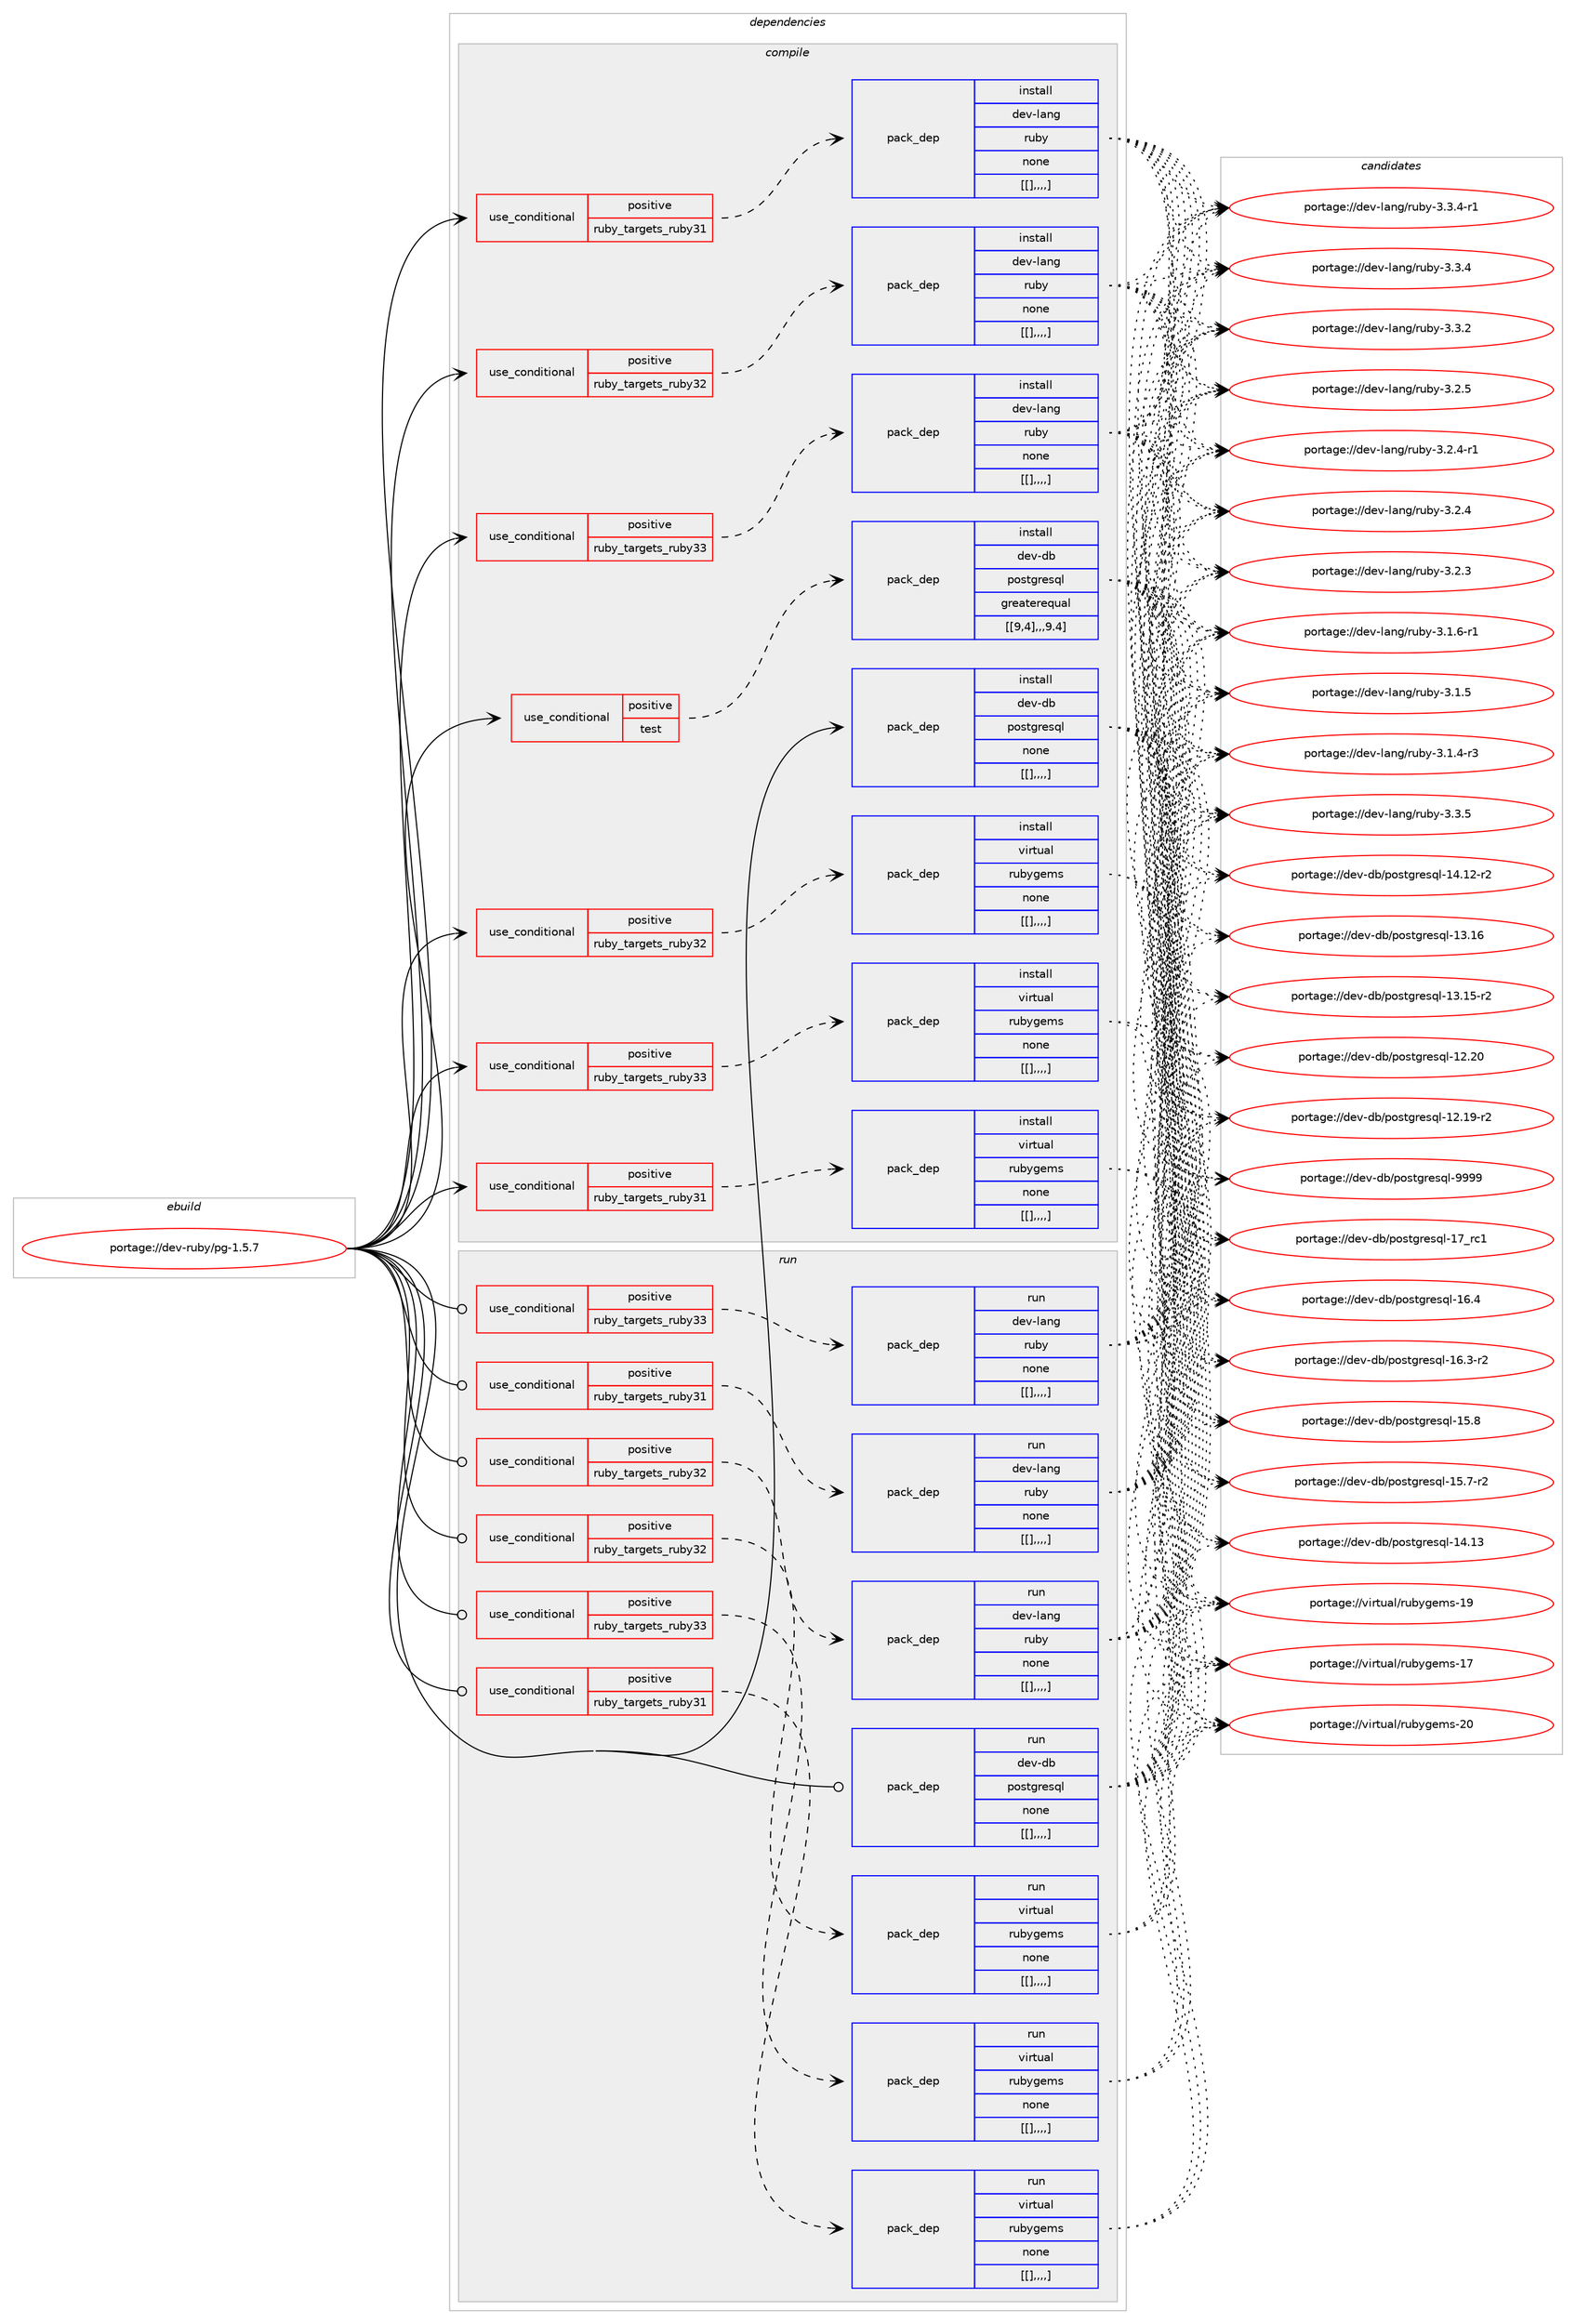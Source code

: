 digraph prolog {

# *************
# Graph options
# *************

newrank=true;
concentrate=true;
compound=true;
graph [rankdir=LR,fontname=Helvetica,fontsize=10,ranksep=1.5];#, ranksep=2.5, nodesep=0.2];
edge  [arrowhead=vee];
node  [fontname=Helvetica,fontsize=10];

# **********
# The ebuild
# **********

subgraph cluster_leftcol {
color=gray;
label=<<i>ebuild</i>>;
id [label="portage://dev-ruby/pg-1.5.7", color=red, width=4, href="../dev-ruby/pg-1.5.7.svg"];
}

# ****************
# The dependencies
# ****************

subgraph cluster_midcol {
color=gray;
label=<<i>dependencies</i>>;
subgraph cluster_compile {
fillcolor="#eeeeee";
style=filled;
label=<<i>compile</i>>;
subgraph cond54018 {
dependency197304 [label=<<TABLE BORDER="0" CELLBORDER="1" CELLSPACING="0" CELLPADDING="4"><TR><TD ROWSPAN="3" CELLPADDING="10">use_conditional</TD></TR><TR><TD>positive</TD></TR><TR><TD>ruby_targets_ruby31</TD></TR></TABLE>>, shape=none, color=red];
subgraph pack141941 {
dependency197305 [label=<<TABLE BORDER="0" CELLBORDER="1" CELLSPACING="0" CELLPADDING="4" WIDTH="220"><TR><TD ROWSPAN="6" CELLPADDING="30">pack_dep</TD></TR><TR><TD WIDTH="110">install</TD></TR><TR><TD>dev-lang</TD></TR><TR><TD>ruby</TD></TR><TR><TD>none</TD></TR><TR><TD>[[],,,,]</TD></TR></TABLE>>, shape=none, color=blue];
}
dependency197304:e -> dependency197305:w [weight=20,style="dashed",arrowhead="vee"];
}
id:e -> dependency197304:w [weight=20,style="solid",arrowhead="vee"];
subgraph cond54019 {
dependency197306 [label=<<TABLE BORDER="0" CELLBORDER="1" CELLSPACING="0" CELLPADDING="4"><TR><TD ROWSPAN="3" CELLPADDING="10">use_conditional</TD></TR><TR><TD>positive</TD></TR><TR><TD>ruby_targets_ruby31</TD></TR></TABLE>>, shape=none, color=red];
subgraph pack141942 {
dependency197307 [label=<<TABLE BORDER="0" CELLBORDER="1" CELLSPACING="0" CELLPADDING="4" WIDTH="220"><TR><TD ROWSPAN="6" CELLPADDING="30">pack_dep</TD></TR><TR><TD WIDTH="110">install</TD></TR><TR><TD>virtual</TD></TR><TR><TD>rubygems</TD></TR><TR><TD>none</TD></TR><TR><TD>[[],,,,]</TD></TR></TABLE>>, shape=none, color=blue];
}
dependency197306:e -> dependency197307:w [weight=20,style="dashed",arrowhead="vee"];
}
id:e -> dependency197306:w [weight=20,style="solid",arrowhead="vee"];
subgraph cond54020 {
dependency197308 [label=<<TABLE BORDER="0" CELLBORDER="1" CELLSPACING="0" CELLPADDING="4"><TR><TD ROWSPAN="3" CELLPADDING="10">use_conditional</TD></TR><TR><TD>positive</TD></TR><TR><TD>ruby_targets_ruby32</TD></TR></TABLE>>, shape=none, color=red];
subgraph pack141943 {
dependency197309 [label=<<TABLE BORDER="0" CELLBORDER="1" CELLSPACING="0" CELLPADDING="4" WIDTH="220"><TR><TD ROWSPAN="6" CELLPADDING="30">pack_dep</TD></TR><TR><TD WIDTH="110">install</TD></TR><TR><TD>dev-lang</TD></TR><TR><TD>ruby</TD></TR><TR><TD>none</TD></TR><TR><TD>[[],,,,]</TD></TR></TABLE>>, shape=none, color=blue];
}
dependency197308:e -> dependency197309:w [weight=20,style="dashed",arrowhead="vee"];
}
id:e -> dependency197308:w [weight=20,style="solid",arrowhead="vee"];
subgraph cond54021 {
dependency197310 [label=<<TABLE BORDER="0" CELLBORDER="1" CELLSPACING="0" CELLPADDING="4"><TR><TD ROWSPAN="3" CELLPADDING="10">use_conditional</TD></TR><TR><TD>positive</TD></TR><TR><TD>ruby_targets_ruby32</TD></TR></TABLE>>, shape=none, color=red];
subgraph pack141944 {
dependency197311 [label=<<TABLE BORDER="0" CELLBORDER="1" CELLSPACING="0" CELLPADDING="4" WIDTH="220"><TR><TD ROWSPAN="6" CELLPADDING="30">pack_dep</TD></TR><TR><TD WIDTH="110">install</TD></TR><TR><TD>virtual</TD></TR><TR><TD>rubygems</TD></TR><TR><TD>none</TD></TR><TR><TD>[[],,,,]</TD></TR></TABLE>>, shape=none, color=blue];
}
dependency197310:e -> dependency197311:w [weight=20,style="dashed",arrowhead="vee"];
}
id:e -> dependency197310:w [weight=20,style="solid",arrowhead="vee"];
subgraph cond54022 {
dependency197312 [label=<<TABLE BORDER="0" CELLBORDER="1" CELLSPACING="0" CELLPADDING="4"><TR><TD ROWSPAN="3" CELLPADDING="10">use_conditional</TD></TR><TR><TD>positive</TD></TR><TR><TD>ruby_targets_ruby33</TD></TR></TABLE>>, shape=none, color=red];
subgraph pack141945 {
dependency197313 [label=<<TABLE BORDER="0" CELLBORDER="1" CELLSPACING="0" CELLPADDING="4" WIDTH="220"><TR><TD ROWSPAN="6" CELLPADDING="30">pack_dep</TD></TR><TR><TD WIDTH="110">install</TD></TR><TR><TD>dev-lang</TD></TR><TR><TD>ruby</TD></TR><TR><TD>none</TD></TR><TR><TD>[[],,,,]</TD></TR></TABLE>>, shape=none, color=blue];
}
dependency197312:e -> dependency197313:w [weight=20,style="dashed",arrowhead="vee"];
}
id:e -> dependency197312:w [weight=20,style="solid",arrowhead="vee"];
subgraph cond54023 {
dependency197314 [label=<<TABLE BORDER="0" CELLBORDER="1" CELLSPACING="0" CELLPADDING="4"><TR><TD ROWSPAN="3" CELLPADDING="10">use_conditional</TD></TR><TR><TD>positive</TD></TR><TR><TD>ruby_targets_ruby33</TD></TR></TABLE>>, shape=none, color=red];
subgraph pack141946 {
dependency197315 [label=<<TABLE BORDER="0" CELLBORDER="1" CELLSPACING="0" CELLPADDING="4" WIDTH="220"><TR><TD ROWSPAN="6" CELLPADDING="30">pack_dep</TD></TR><TR><TD WIDTH="110">install</TD></TR><TR><TD>virtual</TD></TR><TR><TD>rubygems</TD></TR><TR><TD>none</TD></TR><TR><TD>[[],,,,]</TD></TR></TABLE>>, shape=none, color=blue];
}
dependency197314:e -> dependency197315:w [weight=20,style="dashed",arrowhead="vee"];
}
id:e -> dependency197314:w [weight=20,style="solid",arrowhead="vee"];
subgraph cond54024 {
dependency197316 [label=<<TABLE BORDER="0" CELLBORDER="1" CELLSPACING="0" CELLPADDING="4"><TR><TD ROWSPAN="3" CELLPADDING="10">use_conditional</TD></TR><TR><TD>positive</TD></TR><TR><TD>test</TD></TR></TABLE>>, shape=none, color=red];
subgraph pack141947 {
dependency197317 [label=<<TABLE BORDER="0" CELLBORDER="1" CELLSPACING="0" CELLPADDING="4" WIDTH="220"><TR><TD ROWSPAN="6" CELLPADDING="30">pack_dep</TD></TR><TR><TD WIDTH="110">install</TD></TR><TR><TD>dev-db</TD></TR><TR><TD>postgresql</TD></TR><TR><TD>greaterequal</TD></TR><TR><TD>[[9,4],,,9.4]</TD></TR></TABLE>>, shape=none, color=blue];
}
dependency197316:e -> dependency197317:w [weight=20,style="dashed",arrowhead="vee"];
}
id:e -> dependency197316:w [weight=20,style="solid",arrowhead="vee"];
subgraph pack141948 {
dependency197318 [label=<<TABLE BORDER="0" CELLBORDER="1" CELLSPACING="0" CELLPADDING="4" WIDTH="220"><TR><TD ROWSPAN="6" CELLPADDING="30">pack_dep</TD></TR><TR><TD WIDTH="110">install</TD></TR><TR><TD>dev-db</TD></TR><TR><TD>postgresql</TD></TR><TR><TD>none</TD></TR><TR><TD>[[],,,,]</TD></TR></TABLE>>, shape=none, color=blue];
}
id:e -> dependency197318:w [weight=20,style="solid",arrowhead="vee"];
}
subgraph cluster_compileandrun {
fillcolor="#eeeeee";
style=filled;
label=<<i>compile and run</i>>;
}
subgraph cluster_run {
fillcolor="#eeeeee";
style=filled;
label=<<i>run</i>>;
subgraph cond54025 {
dependency197319 [label=<<TABLE BORDER="0" CELLBORDER="1" CELLSPACING="0" CELLPADDING="4"><TR><TD ROWSPAN="3" CELLPADDING="10">use_conditional</TD></TR><TR><TD>positive</TD></TR><TR><TD>ruby_targets_ruby31</TD></TR></TABLE>>, shape=none, color=red];
subgraph pack141949 {
dependency197320 [label=<<TABLE BORDER="0" CELLBORDER="1" CELLSPACING="0" CELLPADDING="4" WIDTH="220"><TR><TD ROWSPAN="6" CELLPADDING="30">pack_dep</TD></TR><TR><TD WIDTH="110">run</TD></TR><TR><TD>dev-lang</TD></TR><TR><TD>ruby</TD></TR><TR><TD>none</TD></TR><TR><TD>[[],,,,]</TD></TR></TABLE>>, shape=none, color=blue];
}
dependency197319:e -> dependency197320:w [weight=20,style="dashed",arrowhead="vee"];
}
id:e -> dependency197319:w [weight=20,style="solid",arrowhead="odot"];
subgraph cond54026 {
dependency197321 [label=<<TABLE BORDER="0" CELLBORDER="1" CELLSPACING="0" CELLPADDING="4"><TR><TD ROWSPAN="3" CELLPADDING="10">use_conditional</TD></TR><TR><TD>positive</TD></TR><TR><TD>ruby_targets_ruby31</TD></TR></TABLE>>, shape=none, color=red];
subgraph pack141950 {
dependency197322 [label=<<TABLE BORDER="0" CELLBORDER="1" CELLSPACING="0" CELLPADDING="4" WIDTH="220"><TR><TD ROWSPAN="6" CELLPADDING="30">pack_dep</TD></TR><TR><TD WIDTH="110">run</TD></TR><TR><TD>virtual</TD></TR><TR><TD>rubygems</TD></TR><TR><TD>none</TD></TR><TR><TD>[[],,,,]</TD></TR></TABLE>>, shape=none, color=blue];
}
dependency197321:e -> dependency197322:w [weight=20,style="dashed",arrowhead="vee"];
}
id:e -> dependency197321:w [weight=20,style="solid",arrowhead="odot"];
subgraph cond54027 {
dependency197323 [label=<<TABLE BORDER="0" CELLBORDER="1" CELLSPACING="0" CELLPADDING="4"><TR><TD ROWSPAN="3" CELLPADDING="10">use_conditional</TD></TR><TR><TD>positive</TD></TR><TR><TD>ruby_targets_ruby32</TD></TR></TABLE>>, shape=none, color=red];
subgraph pack141951 {
dependency197324 [label=<<TABLE BORDER="0" CELLBORDER="1" CELLSPACING="0" CELLPADDING="4" WIDTH="220"><TR><TD ROWSPAN="6" CELLPADDING="30">pack_dep</TD></TR><TR><TD WIDTH="110">run</TD></TR><TR><TD>dev-lang</TD></TR><TR><TD>ruby</TD></TR><TR><TD>none</TD></TR><TR><TD>[[],,,,]</TD></TR></TABLE>>, shape=none, color=blue];
}
dependency197323:e -> dependency197324:w [weight=20,style="dashed",arrowhead="vee"];
}
id:e -> dependency197323:w [weight=20,style="solid",arrowhead="odot"];
subgraph cond54028 {
dependency197325 [label=<<TABLE BORDER="0" CELLBORDER="1" CELLSPACING="0" CELLPADDING="4"><TR><TD ROWSPAN="3" CELLPADDING="10">use_conditional</TD></TR><TR><TD>positive</TD></TR><TR><TD>ruby_targets_ruby32</TD></TR></TABLE>>, shape=none, color=red];
subgraph pack141952 {
dependency197326 [label=<<TABLE BORDER="0" CELLBORDER="1" CELLSPACING="0" CELLPADDING="4" WIDTH="220"><TR><TD ROWSPAN="6" CELLPADDING="30">pack_dep</TD></TR><TR><TD WIDTH="110">run</TD></TR><TR><TD>virtual</TD></TR><TR><TD>rubygems</TD></TR><TR><TD>none</TD></TR><TR><TD>[[],,,,]</TD></TR></TABLE>>, shape=none, color=blue];
}
dependency197325:e -> dependency197326:w [weight=20,style="dashed",arrowhead="vee"];
}
id:e -> dependency197325:w [weight=20,style="solid",arrowhead="odot"];
subgraph cond54029 {
dependency197327 [label=<<TABLE BORDER="0" CELLBORDER="1" CELLSPACING="0" CELLPADDING="4"><TR><TD ROWSPAN="3" CELLPADDING="10">use_conditional</TD></TR><TR><TD>positive</TD></TR><TR><TD>ruby_targets_ruby33</TD></TR></TABLE>>, shape=none, color=red];
subgraph pack141953 {
dependency197328 [label=<<TABLE BORDER="0" CELLBORDER="1" CELLSPACING="0" CELLPADDING="4" WIDTH="220"><TR><TD ROWSPAN="6" CELLPADDING="30">pack_dep</TD></TR><TR><TD WIDTH="110">run</TD></TR><TR><TD>dev-lang</TD></TR><TR><TD>ruby</TD></TR><TR><TD>none</TD></TR><TR><TD>[[],,,,]</TD></TR></TABLE>>, shape=none, color=blue];
}
dependency197327:e -> dependency197328:w [weight=20,style="dashed",arrowhead="vee"];
}
id:e -> dependency197327:w [weight=20,style="solid",arrowhead="odot"];
subgraph cond54030 {
dependency197329 [label=<<TABLE BORDER="0" CELLBORDER="1" CELLSPACING="0" CELLPADDING="4"><TR><TD ROWSPAN="3" CELLPADDING="10">use_conditional</TD></TR><TR><TD>positive</TD></TR><TR><TD>ruby_targets_ruby33</TD></TR></TABLE>>, shape=none, color=red];
subgraph pack141954 {
dependency197330 [label=<<TABLE BORDER="0" CELLBORDER="1" CELLSPACING="0" CELLPADDING="4" WIDTH="220"><TR><TD ROWSPAN="6" CELLPADDING="30">pack_dep</TD></TR><TR><TD WIDTH="110">run</TD></TR><TR><TD>virtual</TD></TR><TR><TD>rubygems</TD></TR><TR><TD>none</TD></TR><TR><TD>[[],,,,]</TD></TR></TABLE>>, shape=none, color=blue];
}
dependency197329:e -> dependency197330:w [weight=20,style="dashed",arrowhead="vee"];
}
id:e -> dependency197329:w [weight=20,style="solid",arrowhead="odot"];
subgraph pack141955 {
dependency197331 [label=<<TABLE BORDER="0" CELLBORDER="1" CELLSPACING="0" CELLPADDING="4" WIDTH="220"><TR><TD ROWSPAN="6" CELLPADDING="30">pack_dep</TD></TR><TR><TD WIDTH="110">run</TD></TR><TR><TD>dev-db</TD></TR><TR><TD>postgresql</TD></TR><TR><TD>none</TD></TR><TR><TD>[[],,,,]</TD></TR></TABLE>>, shape=none, color=blue];
}
id:e -> dependency197331:w [weight=20,style="solid",arrowhead="odot"];
}
}

# **************
# The candidates
# **************

subgraph cluster_choices {
rank=same;
color=gray;
label=<<i>candidates</i>>;

subgraph choice141941 {
color=black;
nodesep=1;
choice10010111845108971101034711411798121455146514653 [label="portage://dev-lang/ruby-3.3.5", color=red, width=4,href="../dev-lang/ruby-3.3.5.svg"];
choice100101118451089711010347114117981214551465146524511449 [label="portage://dev-lang/ruby-3.3.4-r1", color=red, width=4,href="../dev-lang/ruby-3.3.4-r1.svg"];
choice10010111845108971101034711411798121455146514652 [label="portage://dev-lang/ruby-3.3.4", color=red, width=4,href="../dev-lang/ruby-3.3.4.svg"];
choice10010111845108971101034711411798121455146514650 [label="portage://dev-lang/ruby-3.3.2", color=red, width=4,href="../dev-lang/ruby-3.3.2.svg"];
choice10010111845108971101034711411798121455146504653 [label="portage://dev-lang/ruby-3.2.5", color=red, width=4,href="../dev-lang/ruby-3.2.5.svg"];
choice100101118451089711010347114117981214551465046524511449 [label="portage://dev-lang/ruby-3.2.4-r1", color=red, width=4,href="../dev-lang/ruby-3.2.4-r1.svg"];
choice10010111845108971101034711411798121455146504652 [label="portage://dev-lang/ruby-3.2.4", color=red, width=4,href="../dev-lang/ruby-3.2.4.svg"];
choice10010111845108971101034711411798121455146504651 [label="portage://dev-lang/ruby-3.2.3", color=red, width=4,href="../dev-lang/ruby-3.2.3.svg"];
choice100101118451089711010347114117981214551464946544511449 [label="portage://dev-lang/ruby-3.1.6-r1", color=red, width=4,href="../dev-lang/ruby-3.1.6-r1.svg"];
choice10010111845108971101034711411798121455146494653 [label="portage://dev-lang/ruby-3.1.5", color=red, width=4,href="../dev-lang/ruby-3.1.5.svg"];
choice100101118451089711010347114117981214551464946524511451 [label="portage://dev-lang/ruby-3.1.4-r3", color=red, width=4,href="../dev-lang/ruby-3.1.4-r3.svg"];
dependency197305:e -> choice10010111845108971101034711411798121455146514653:w [style=dotted,weight="100"];
dependency197305:e -> choice100101118451089711010347114117981214551465146524511449:w [style=dotted,weight="100"];
dependency197305:e -> choice10010111845108971101034711411798121455146514652:w [style=dotted,weight="100"];
dependency197305:e -> choice10010111845108971101034711411798121455146514650:w [style=dotted,weight="100"];
dependency197305:e -> choice10010111845108971101034711411798121455146504653:w [style=dotted,weight="100"];
dependency197305:e -> choice100101118451089711010347114117981214551465046524511449:w [style=dotted,weight="100"];
dependency197305:e -> choice10010111845108971101034711411798121455146504652:w [style=dotted,weight="100"];
dependency197305:e -> choice10010111845108971101034711411798121455146504651:w [style=dotted,weight="100"];
dependency197305:e -> choice100101118451089711010347114117981214551464946544511449:w [style=dotted,weight="100"];
dependency197305:e -> choice10010111845108971101034711411798121455146494653:w [style=dotted,weight="100"];
dependency197305:e -> choice100101118451089711010347114117981214551464946524511451:w [style=dotted,weight="100"];
}
subgraph choice141942 {
color=black;
nodesep=1;
choice118105114116117971084711411798121103101109115455048 [label="portage://virtual/rubygems-20", color=red, width=4,href="../virtual/rubygems-20.svg"];
choice118105114116117971084711411798121103101109115454957 [label="portage://virtual/rubygems-19", color=red, width=4,href="../virtual/rubygems-19.svg"];
choice118105114116117971084711411798121103101109115454955 [label="portage://virtual/rubygems-17", color=red, width=4,href="../virtual/rubygems-17.svg"];
dependency197307:e -> choice118105114116117971084711411798121103101109115455048:w [style=dotted,weight="100"];
dependency197307:e -> choice118105114116117971084711411798121103101109115454957:w [style=dotted,weight="100"];
dependency197307:e -> choice118105114116117971084711411798121103101109115454955:w [style=dotted,weight="100"];
}
subgraph choice141943 {
color=black;
nodesep=1;
choice10010111845108971101034711411798121455146514653 [label="portage://dev-lang/ruby-3.3.5", color=red, width=4,href="../dev-lang/ruby-3.3.5.svg"];
choice100101118451089711010347114117981214551465146524511449 [label="portage://dev-lang/ruby-3.3.4-r1", color=red, width=4,href="../dev-lang/ruby-3.3.4-r1.svg"];
choice10010111845108971101034711411798121455146514652 [label="portage://dev-lang/ruby-3.3.4", color=red, width=4,href="../dev-lang/ruby-3.3.4.svg"];
choice10010111845108971101034711411798121455146514650 [label="portage://dev-lang/ruby-3.3.2", color=red, width=4,href="../dev-lang/ruby-3.3.2.svg"];
choice10010111845108971101034711411798121455146504653 [label="portage://dev-lang/ruby-3.2.5", color=red, width=4,href="../dev-lang/ruby-3.2.5.svg"];
choice100101118451089711010347114117981214551465046524511449 [label="portage://dev-lang/ruby-3.2.4-r1", color=red, width=4,href="../dev-lang/ruby-3.2.4-r1.svg"];
choice10010111845108971101034711411798121455146504652 [label="portage://dev-lang/ruby-3.2.4", color=red, width=4,href="../dev-lang/ruby-3.2.4.svg"];
choice10010111845108971101034711411798121455146504651 [label="portage://dev-lang/ruby-3.2.3", color=red, width=4,href="../dev-lang/ruby-3.2.3.svg"];
choice100101118451089711010347114117981214551464946544511449 [label="portage://dev-lang/ruby-3.1.6-r1", color=red, width=4,href="../dev-lang/ruby-3.1.6-r1.svg"];
choice10010111845108971101034711411798121455146494653 [label="portage://dev-lang/ruby-3.1.5", color=red, width=4,href="../dev-lang/ruby-3.1.5.svg"];
choice100101118451089711010347114117981214551464946524511451 [label="portage://dev-lang/ruby-3.1.4-r3", color=red, width=4,href="../dev-lang/ruby-3.1.4-r3.svg"];
dependency197309:e -> choice10010111845108971101034711411798121455146514653:w [style=dotted,weight="100"];
dependency197309:e -> choice100101118451089711010347114117981214551465146524511449:w [style=dotted,weight="100"];
dependency197309:e -> choice10010111845108971101034711411798121455146514652:w [style=dotted,weight="100"];
dependency197309:e -> choice10010111845108971101034711411798121455146514650:w [style=dotted,weight="100"];
dependency197309:e -> choice10010111845108971101034711411798121455146504653:w [style=dotted,weight="100"];
dependency197309:e -> choice100101118451089711010347114117981214551465046524511449:w [style=dotted,weight="100"];
dependency197309:e -> choice10010111845108971101034711411798121455146504652:w [style=dotted,weight="100"];
dependency197309:e -> choice10010111845108971101034711411798121455146504651:w [style=dotted,weight="100"];
dependency197309:e -> choice100101118451089711010347114117981214551464946544511449:w [style=dotted,weight="100"];
dependency197309:e -> choice10010111845108971101034711411798121455146494653:w [style=dotted,weight="100"];
dependency197309:e -> choice100101118451089711010347114117981214551464946524511451:w [style=dotted,weight="100"];
}
subgraph choice141944 {
color=black;
nodesep=1;
choice118105114116117971084711411798121103101109115455048 [label="portage://virtual/rubygems-20", color=red, width=4,href="../virtual/rubygems-20.svg"];
choice118105114116117971084711411798121103101109115454957 [label="portage://virtual/rubygems-19", color=red, width=4,href="../virtual/rubygems-19.svg"];
choice118105114116117971084711411798121103101109115454955 [label="portage://virtual/rubygems-17", color=red, width=4,href="../virtual/rubygems-17.svg"];
dependency197311:e -> choice118105114116117971084711411798121103101109115455048:w [style=dotted,weight="100"];
dependency197311:e -> choice118105114116117971084711411798121103101109115454957:w [style=dotted,weight="100"];
dependency197311:e -> choice118105114116117971084711411798121103101109115454955:w [style=dotted,weight="100"];
}
subgraph choice141945 {
color=black;
nodesep=1;
choice10010111845108971101034711411798121455146514653 [label="portage://dev-lang/ruby-3.3.5", color=red, width=4,href="../dev-lang/ruby-3.3.5.svg"];
choice100101118451089711010347114117981214551465146524511449 [label="portage://dev-lang/ruby-3.3.4-r1", color=red, width=4,href="../dev-lang/ruby-3.3.4-r1.svg"];
choice10010111845108971101034711411798121455146514652 [label="portage://dev-lang/ruby-3.3.4", color=red, width=4,href="../dev-lang/ruby-3.3.4.svg"];
choice10010111845108971101034711411798121455146514650 [label="portage://dev-lang/ruby-3.3.2", color=red, width=4,href="../dev-lang/ruby-3.3.2.svg"];
choice10010111845108971101034711411798121455146504653 [label="portage://dev-lang/ruby-3.2.5", color=red, width=4,href="../dev-lang/ruby-3.2.5.svg"];
choice100101118451089711010347114117981214551465046524511449 [label="portage://dev-lang/ruby-3.2.4-r1", color=red, width=4,href="../dev-lang/ruby-3.2.4-r1.svg"];
choice10010111845108971101034711411798121455146504652 [label="portage://dev-lang/ruby-3.2.4", color=red, width=4,href="../dev-lang/ruby-3.2.4.svg"];
choice10010111845108971101034711411798121455146504651 [label="portage://dev-lang/ruby-3.2.3", color=red, width=4,href="../dev-lang/ruby-3.2.3.svg"];
choice100101118451089711010347114117981214551464946544511449 [label="portage://dev-lang/ruby-3.1.6-r1", color=red, width=4,href="../dev-lang/ruby-3.1.6-r1.svg"];
choice10010111845108971101034711411798121455146494653 [label="portage://dev-lang/ruby-3.1.5", color=red, width=4,href="../dev-lang/ruby-3.1.5.svg"];
choice100101118451089711010347114117981214551464946524511451 [label="portage://dev-lang/ruby-3.1.4-r3", color=red, width=4,href="../dev-lang/ruby-3.1.4-r3.svg"];
dependency197313:e -> choice10010111845108971101034711411798121455146514653:w [style=dotted,weight="100"];
dependency197313:e -> choice100101118451089711010347114117981214551465146524511449:w [style=dotted,weight="100"];
dependency197313:e -> choice10010111845108971101034711411798121455146514652:w [style=dotted,weight="100"];
dependency197313:e -> choice10010111845108971101034711411798121455146514650:w [style=dotted,weight="100"];
dependency197313:e -> choice10010111845108971101034711411798121455146504653:w [style=dotted,weight="100"];
dependency197313:e -> choice100101118451089711010347114117981214551465046524511449:w [style=dotted,weight="100"];
dependency197313:e -> choice10010111845108971101034711411798121455146504652:w [style=dotted,weight="100"];
dependency197313:e -> choice10010111845108971101034711411798121455146504651:w [style=dotted,weight="100"];
dependency197313:e -> choice100101118451089711010347114117981214551464946544511449:w [style=dotted,weight="100"];
dependency197313:e -> choice10010111845108971101034711411798121455146494653:w [style=dotted,weight="100"];
dependency197313:e -> choice100101118451089711010347114117981214551464946524511451:w [style=dotted,weight="100"];
}
subgraph choice141946 {
color=black;
nodesep=1;
choice118105114116117971084711411798121103101109115455048 [label="portage://virtual/rubygems-20", color=red, width=4,href="../virtual/rubygems-20.svg"];
choice118105114116117971084711411798121103101109115454957 [label="portage://virtual/rubygems-19", color=red, width=4,href="../virtual/rubygems-19.svg"];
choice118105114116117971084711411798121103101109115454955 [label="portage://virtual/rubygems-17", color=red, width=4,href="../virtual/rubygems-17.svg"];
dependency197315:e -> choice118105114116117971084711411798121103101109115455048:w [style=dotted,weight="100"];
dependency197315:e -> choice118105114116117971084711411798121103101109115454957:w [style=dotted,weight="100"];
dependency197315:e -> choice118105114116117971084711411798121103101109115454955:w [style=dotted,weight="100"];
}
subgraph choice141947 {
color=black;
nodesep=1;
choice1001011184510098471121111151161031141011151131084557575757 [label="portage://dev-db/postgresql-9999", color=red, width=4,href="../dev-db/postgresql-9999.svg"];
choice100101118451009847112111115116103114101115113108454955951149949 [label="portage://dev-db/postgresql-17_rc1", color=red, width=4,href="../dev-db/postgresql-17_rc1.svg"];
choice1001011184510098471121111151161031141011151131084549544652 [label="portage://dev-db/postgresql-16.4", color=red, width=4,href="../dev-db/postgresql-16.4.svg"];
choice10010111845100984711211111511610311410111511310845495446514511450 [label="portage://dev-db/postgresql-16.3-r2", color=red, width=4,href="../dev-db/postgresql-16.3-r2.svg"];
choice1001011184510098471121111151161031141011151131084549534656 [label="portage://dev-db/postgresql-15.8", color=red, width=4,href="../dev-db/postgresql-15.8.svg"];
choice10010111845100984711211111511610311410111511310845495346554511450 [label="portage://dev-db/postgresql-15.7-r2", color=red, width=4,href="../dev-db/postgresql-15.7-r2.svg"];
choice100101118451009847112111115116103114101115113108454952464951 [label="portage://dev-db/postgresql-14.13", color=red, width=4,href="../dev-db/postgresql-14.13.svg"];
choice1001011184510098471121111151161031141011151131084549524649504511450 [label="portage://dev-db/postgresql-14.12-r2", color=red, width=4,href="../dev-db/postgresql-14.12-r2.svg"];
choice100101118451009847112111115116103114101115113108454951464954 [label="portage://dev-db/postgresql-13.16", color=red, width=4,href="../dev-db/postgresql-13.16.svg"];
choice1001011184510098471121111151161031141011151131084549514649534511450 [label="portage://dev-db/postgresql-13.15-r2", color=red, width=4,href="../dev-db/postgresql-13.15-r2.svg"];
choice100101118451009847112111115116103114101115113108454950465048 [label="portage://dev-db/postgresql-12.20", color=red, width=4,href="../dev-db/postgresql-12.20.svg"];
choice1001011184510098471121111151161031141011151131084549504649574511450 [label="portage://dev-db/postgresql-12.19-r2", color=red, width=4,href="../dev-db/postgresql-12.19-r2.svg"];
dependency197317:e -> choice1001011184510098471121111151161031141011151131084557575757:w [style=dotted,weight="100"];
dependency197317:e -> choice100101118451009847112111115116103114101115113108454955951149949:w [style=dotted,weight="100"];
dependency197317:e -> choice1001011184510098471121111151161031141011151131084549544652:w [style=dotted,weight="100"];
dependency197317:e -> choice10010111845100984711211111511610311410111511310845495446514511450:w [style=dotted,weight="100"];
dependency197317:e -> choice1001011184510098471121111151161031141011151131084549534656:w [style=dotted,weight="100"];
dependency197317:e -> choice10010111845100984711211111511610311410111511310845495346554511450:w [style=dotted,weight="100"];
dependency197317:e -> choice100101118451009847112111115116103114101115113108454952464951:w [style=dotted,weight="100"];
dependency197317:e -> choice1001011184510098471121111151161031141011151131084549524649504511450:w [style=dotted,weight="100"];
dependency197317:e -> choice100101118451009847112111115116103114101115113108454951464954:w [style=dotted,weight="100"];
dependency197317:e -> choice1001011184510098471121111151161031141011151131084549514649534511450:w [style=dotted,weight="100"];
dependency197317:e -> choice100101118451009847112111115116103114101115113108454950465048:w [style=dotted,weight="100"];
dependency197317:e -> choice1001011184510098471121111151161031141011151131084549504649574511450:w [style=dotted,weight="100"];
}
subgraph choice141948 {
color=black;
nodesep=1;
choice1001011184510098471121111151161031141011151131084557575757 [label="portage://dev-db/postgresql-9999", color=red, width=4,href="../dev-db/postgresql-9999.svg"];
choice100101118451009847112111115116103114101115113108454955951149949 [label="portage://dev-db/postgresql-17_rc1", color=red, width=4,href="../dev-db/postgresql-17_rc1.svg"];
choice1001011184510098471121111151161031141011151131084549544652 [label="portage://dev-db/postgresql-16.4", color=red, width=4,href="../dev-db/postgresql-16.4.svg"];
choice10010111845100984711211111511610311410111511310845495446514511450 [label="portage://dev-db/postgresql-16.3-r2", color=red, width=4,href="../dev-db/postgresql-16.3-r2.svg"];
choice1001011184510098471121111151161031141011151131084549534656 [label="portage://dev-db/postgresql-15.8", color=red, width=4,href="../dev-db/postgresql-15.8.svg"];
choice10010111845100984711211111511610311410111511310845495346554511450 [label="portage://dev-db/postgresql-15.7-r2", color=red, width=4,href="../dev-db/postgresql-15.7-r2.svg"];
choice100101118451009847112111115116103114101115113108454952464951 [label="portage://dev-db/postgresql-14.13", color=red, width=4,href="../dev-db/postgresql-14.13.svg"];
choice1001011184510098471121111151161031141011151131084549524649504511450 [label="portage://dev-db/postgresql-14.12-r2", color=red, width=4,href="../dev-db/postgresql-14.12-r2.svg"];
choice100101118451009847112111115116103114101115113108454951464954 [label="portage://dev-db/postgresql-13.16", color=red, width=4,href="../dev-db/postgresql-13.16.svg"];
choice1001011184510098471121111151161031141011151131084549514649534511450 [label="portage://dev-db/postgresql-13.15-r2", color=red, width=4,href="../dev-db/postgresql-13.15-r2.svg"];
choice100101118451009847112111115116103114101115113108454950465048 [label="portage://dev-db/postgresql-12.20", color=red, width=4,href="../dev-db/postgresql-12.20.svg"];
choice1001011184510098471121111151161031141011151131084549504649574511450 [label="portage://dev-db/postgresql-12.19-r2", color=red, width=4,href="../dev-db/postgresql-12.19-r2.svg"];
dependency197318:e -> choice1001011184510098471121111151161031141011151131084557575757:w [style=dotted,weight="100"];
dependency197318:e -> choice100101118451009847112111115116103114101115113108454955951149949:w [style=dotted,weight="100"];
dependency197318:e -> choice1001011184510098471121111151161031141011151131084549544652:w [style=dotted,weight="100"];
dependency197318:e -> choice10010111845100984711211111511610311410111511310845495446514511450:w [style=dotted,weight="100"];
dependency197318:e -> choice1001011184510098471121111151161031141011151131084549534656:w [style=dotted,weight="100"];
dependency197318:e -> choice10010111845100984711211111511610311410111511310845495346554511450:w [style=dotted,weight="100"];
dependency197318:e -> choice100101118451009847112111115116103114101115113108454952464951:w [style=dotted,weight="100"];
dependency197318:e -> choice1001011184510098471121111151161031141011151131084549524649504511450:w [style=dotted,weight="100"];
dependency197318:e -> choice100101118451009847112111115116103114101115113108454951464954:w [style=dotted,weight="100"];
dependency197318:e -> choice1001011184510098471121111151161031141011151131084549514649534511450:w [style=dotted,weight="100"];
dependency197318:e -> choice100101118451009847112111115116103114101115113108454950465048:w [style=dotted,weight="100"];
dependency197318:e -> choice1001011184510098471121111151161031141011151131084549504649574511450:w [style=dotted,weight="100"];
}
subgraph choice141949 {
color=black;
nodesep=1;
choice10010111845108971101034711411798121455146514653 [label="portage://dev-lang/ruby-3.3.5", color=red, width=4,href="../dev-lang/ruby-3.3.5.svg"];
choice100101118451089711010347114117981214551465146524511449 [label="portage://dev-lang/ruby-3.3.4-r1", color=red, width=4,href="../dev-lang/ruby-3.3.4-r1.svg"];
choice10010111845108971101034711411798121455146514652 [label="portage://dev-lang/ruby-3.3.4", color=red, width=4,href="../dev-lang/ruby-3.3.4.svg"];
choice10010111845108971101034711411798121455146514650 [label="portage://dev-lang/ruby-3.3.2", color=red, width=4,href="../dev-lang/ruby-3.3.2.svg"];
choice10010111845108971101034711411798121455146504653 [label="portage://dev-lang/ruby-3.2.5", color=red, width=4,href="../dev-lang/ruby-3.2.5.svg"];
choice100101118451089711010347114117981214551465046524511449 [label="portage://dev-lang/ruby-3.2.4-r1", color=red, width=4,href="../dev-lang/ruby-3.2.4-r1.svg"];
choice10010111845108971101034711411798121455146504652 [label="portage://dev-lang/ruby-3.2.4", color=red, width=4,href="../dev-lang/ruby-3.2.4.svg"];
choice10010111845108971101034711411798121455146504651 [label="portage://dev-lang/ruby-3.2.3", color=red, width=4,href="../dev-lang/ruby-3.2.3.svg"];
choice100101118451089711010347114117981214551464946544511449 [label="portage://dev-lang/ruby-3.1.6-r1", color=red, width=4,href="../dev-lang/ruby-3.1.6-r1.svg"];
choice10010111845108971101034711411798121455146494653 [label="portage://dev-lang/ruby-3.1.5", color=red, width=4,href="../dev-lang/ruby-3.1.5.svg"];
choice100101118451089711010347114117981214551464946524511451 [label="portage://dev-lang/ruby-3.1.4-r3", color=red, width=4,href="../dev-lang/ruby-3.1.4-r3.svg"];
dependency197320:e -> choice10010111845108971101034711411798121455146514653:w [style=dotted,weight="100"];
dependency197320:e -> choice100101118451089711010347114117981214551465146524511449:w [style=dotted,weight="100"];
dependency197320:e -> choice10010111845108971101034711411798121455146514652:w [style=dotted,weight="100"];
dependency197320:e -> choice10010111845108971101034711411798121455146514650:w [style=dotted,weight="100"];
dependency197320:e -> choice10010111845108971101034711411798121455146504653:w [style=dotted,weight="100"];
dependency197320:e -> choice100101118451089711010347114117981214551465046524511449:w [style=dotted,weight="100"];
dependency197320:e -> choice10010111845108971101034711411798121455146504652:w [style=dotted,weight="100"];
dependency197320:e -> choice10010111845108971101034711411798121455146504651:w [style=dotted,weight="100"];
dependency197320:e -> choice100101118451089711010347114117981214551464946544511449:w [style=dotted,weight="100"];
dependency197320:e -> choice10010111845108971101034711411798121455146494653:w [style=dotted,weight="100"];
dependency197320:e -> choice100101118451089711010347114117981214551464946524511451:w [style=dotted,weight="100"];
}
subgraph choice141950 {
color=black;
nodesep=1;
choice118105114116117971084711411798121103101109115455048 [label="portage://virtual/rubygems-20", color=red, width=4,href="../virtual/rubygems-20.svg"];
choice118105114116117971084711411798121103101109115454957 [label="portage://virtual/rubygems-19", color=red, width=4,href="../virtual/rubygems-19.svg"];
choice118105114116117971084711411798121103101109115454955 [label="portage://virtual/rubygems-17", color=red, width=4,href="../virtual/rubygems-17.svg"];
dependency197322:e -> choice118105114116117971084711411798121103101109115455048:w [style=dotted,weight="100"];
dependency197322:e -> choice118105114116117971084711411798121103101109115454957:w [style=dotted,weight="100"];
dependency197322:e -> choice118105114116117971084711411798121103101109115454955:w [style=dotted,weight="100"];
}
subgraph choice141951 {
color=black;
nodesep=1;
choice10010111845108971101034711411798121455146514653 [label="portage://dev-lang/ruby-3.3.5", color=red, width=4,href="../dev-lang/ruby-3.3.5.svg"];
choice100101118451089711010347114117981214551465146524511449 [label="portage://dev-lang/ruby-3.3.4-r1", color=red, width=4,href="../dev-lang/ruby-3.3.4-r1.svg"];
choice10010111845108971101034711411798121455146514652 [label="portage://dev-lang/ruby-3.3.4", color=red, width=4,href="../dev-lang/ruby-3.3.4.svg"];
choice10010111845108971101034711411798121455146514650 [label="portage://dev-lang/ruby-3.3.2", color=red, width=4,href="../dev-lang/ruby-3.3.2.svg"];
choice10010111845108971101034711411798121455146504653 [label="portage://dev-lang/ruby-3.2.5", color=red, width=4,href="../dev-lang/ruby-3.2.5.svg"];
choice100101118451089711010347114117981214551465046524511449 [label="portage://dev-lang/ruby-3.2.4-r1", color=red, width=4,href="../dev-lang/ruby-3.2.4-r1.svg"];
choice10010111845108971101034711411798121455146504652 [label="portage://dev-lang/ruby-3.2.4", color=red, width=4,href="../dev-lang/ruby-3.2.4.svg"];
choice10010111845108971101034711411798121455146504651 [label="portage://dev-lang/ruby-3.2.3", color=red, width=4,href="../dev-lang/ruby-3.2.3.svg"];
choice100101118451089711010347114117981214551464946544511449 [label="portage://dev-lang/ruby-3.1.6-r1", color=red, width=4,href="../dev-lang/ruby-3.1.6-r1.svg"];
choice10010111845108971101034711411798121455146494653 [label="portage://dev-lang/ruby-3.1.5", color=red, width=4,href="../dev-lang/ruby-3.1.5.svg"];
choice100101118451089711010347114117981214551464946524511451 [label="portage://dev-lang/ruby-3.1.4-r3", color=red, width=4,href="../dev-lang/ruby-3.1.4-r3.svg"];
dependency197324:e -> choice10010111845108971101034711411798121455146514653:w [style=dotted,weight="100"];
dependency197324:e -> choice100101118451089711010347114117981214551465146524511449:w [style=dotted,weight="100"];
dependency197324:e -> choice10010111845108971101034711411798121455146514652:w [style=dotted,weight="100"];
dependency197324:e -> choice10010111845108971101034711411798121455146514650:w [style=dotted,weight="100"];
dependency197324:e -> choice10010111845108971101034711411798121455146504653:w [style=dotted,weight="100"];
dependency197324:e -> choice100101118451089711010347114117981214551465046524511449:w [style=dotted,weight="100"];
dependency197324:e -> choice10010111845108971101034711411798121455146504652:w [style=dotted,weight="100"];
dependency197324:e -> choice10010111845108971101034711411798121455146504651:w [style=dotted,weight="100"];
dependency197324:e -> choice100101118451089711010347114117981214551464946544511449:w [style=dotted,weight="100"];
dependency197324:e -> choice10010111845108971101034711411798121455146494653:w [style=dotted,weight="100"];
dependency197324:e -> choice100101118451089711010347114117981214551464946524511451:w [style=dotted,weight="100"];
}
subgraph choice141952 {
color=black;
nodesep=1;
choice118105114116117971084711411798121103101109115455048 [label="portage://virtual/rubygems-20", color=red, width=4,href="../virtual/rubygems-20.svg"];
choice118105114116117971084711411798121103101109115454957 [label="portage://virtual/rubygems-19", color=red, width=4,href="../virtual/rubygems-19.svg"];
choice118105114116117971084711411798121103101109115454955 [label="portage://virtual/rubygems-17", color=red, width=4,href="../virtual/rubygems-17.svg"];
dependency197326:e -> choice118105114116117971084711411798121103101109115455048:w [style=dotted,weight="100"];
dependency197326:e -> choice118105114116117971084711411798121103101109115454957:w [style=dotted,weight="100"];
dependency197326:e -> choice118105114116117971084711411798121103101109115454955:w [style=dotted,weight="100"];
}
subgraph choice141953 {
color=black;
nodesep=1;
choice10010111845108971101034711411798121455146514653 [label="portage://dev-lang/ruby-3.3.5", color=red, width=4,href="../dev-lang/ruby-3.3.5.svg"];
choice100101118451089711010347114117981214551465146524511449 [label="portage://dev-lang/ruby-3.3.4-r1", color=red, width=4,href="../dev-lang/ruby-3.3.4-r1.svg"];
choice10010111845108971101034711411798121455146514652 [label="portage://dev-lang/ruby-3.3.4", color=red, width=4,href="../dev-lang/ruby-3.3.4.svg"];
choice10010111845108971101034711411798121455146514650 [label="portage://dev-lang/ruby-3.3.2", color=red, width=4,href="../dev-lang/ruby-3.3.2.svg"];
choice10010111845108971101034711411798121455146504653 [label="portage://dev-lang/ruby-3.2.5", color=red, width=4,href="../dev-lang/ruby-3.2.5.svg"];
choice100101118451089711010347114117981214551465046524511449 [label="portage://dev-lang/ruby-3.2.4-r1", color=red, width=4,href="../dev-lang/ruby-3.2.4-r1.svg"];
choice10010111845108971101034711411798121455146504652 [label="portage://dev-lang/ruby-3.2.4", color=red, width=4,href="../dev-lang/ruby-3.2.4.svg"];
choice10010111845108971101034711411798121455146504651 [label="portage://dev-lang/ruby-3.2.3", color=red, width=4,href="../dev-lang/ruby-3.2.3.svg"];
choice100101118451089711010347114117981214551464946544511449 [label="portage://dev-lang/ruby-3.1.6-r1", color=red, width=4,href="../dev-lang/ruby-3.1.6-r1.svg"];
choice10010111845108971101034711411798121455146494653 [label="portage://dev-lang/ruby-3.1.5", color=red, width=4,href="../dev-lang/ruby-3.1.5.svg"];
choice100101118451089711010347114117981214551464946524511451 [label="portage://dev-lang/ruby-3.1.4-r3", color=red, width=4,href="../dev-lang/ruby-3.1.4-r3.svg"];
dependency197328:e -> choice10010111845108971101034711411798121455146514653:w [style=dotted,weight="100"];
dependency197328:e -> choice100101118451089711010347114117981214551465146524511449:w [style=dotted,weight="100"];
dependency197328:e -> choice10010111845108971101034711411798121455146514652:w [style=dotted,weight="100"];
dependency197328:e -> choice10010111845108971101034711411798121455146514650:w [style=dotted,weight="100"];
dependency197328:e -> choice10010111845108971101034711411798121455146504653:w [style=dotted,weight="100"];
dependency197328:e -> choice100101118451089711010347114117981214551465046524511449:w [style=dotted,weight="100"];
dependency197328:e -> choice10010111845108971101034711411798121455146504652:w [style=dotted,weight="100"];
dependency197328:e -> choice10010111845108971101034711411798121455146504651:w [style=dotted,weight="100"];
dependency197328:e -> choice100101118451089711010347114117981214551464946544511449:w [style=dotted,weight="100"];
dependency197328:e -> choice10010111845108971101034711411798121455146494653:w [style=dotted,weight="100"];
dependency197328:e -> choice100101118451089711010347114117981214551464946524511451:w [style=dotted,weight="100"];
}
subgraph choice141954 {
color=black;
nodesep=1;
choice118105114116117971084711411798121103101109115455048 [label="portage://virtual/rubygems-20", color=red, width=4,href="../virtual/rubygems-20.svg"];
choice118105114116117971084711411798121103101109115454957 [label="portage://virtual/rubygems-19", color=red, width=4,href="../virtual/rubygems-19.svg"];
choice118105114116117971084711411798121103101109115454955 [label="portage://virtual/rubygems-17", color=red, width=4,href="../virtual/rubygems-17.svg"];
dependency197330:e -> choice118105114116117971084711411798121103101109115455048:w [style=dotted,weight="100"];
dependency197330:e -> choice118105114116117971084711411798121103101109115454957:w [style=dotted,weight="100"];
dependency197330:e -> choice118105114116117971084711411798121103101109115454955:w [style=dotted,weight="100"];
}
subgraph choice141955 {
color=black;
nodesep=1;
choice1001011184510098471121111151161031141011151131084557575757 [label="portage://dev-db/postgresql-9999", color=red, width=4,href="../dev-db/postgresql-9999.svg"];
choice100101118451009847112111115116103114101115113108454955951149949 [label="portage://dev-db/postgresql-17_rc1", color=red, width=4,href="../dev-db/postgresql-17_rc1.svg"];
choice1001011184510098471121111151161031141011151131084549544652 [label="portage://dev-db/postgresql-16.4", color=red, width=4,href="../dev-db/postgresql-16.4.svg"];
choice10010111845100984711211111511610311410111511310845495446514511450 [label="portage://dev-db/postgresql-16.3-r2", color=red, width=4,href="../dev-db/postgresql-16.3-r2.svg"];
choice1001011184510098471121111151161031141011151131084549534656 [label="portage://dev-db/postgresql-15.8", color=red, width=4,href="../dev-db/postgresql-15.8.svg"];
choice10010111845100984711211111511610311410111511310845495346554511450 [label="portage://dev-db/postgresql-15.7-r2", color=red, width=4,href="../dev-db/postgresql-15.7-r2.svg"];
choice100101118451009847112111115116103114101115113108454952464951 [label="portage://dev-db/postgresql-14.13", color=red, width=4,href="../dev-db/postgresql-14.13.svg"];
choice1001011184510098471121111151161031141011151131084549524649504511450 [label="portage://dev-db/postgresql-14.12-r2", color=red, width=4,href="../dev-db/postgresql-14.12-r2.svg"];
choice100101118451009847112111115116103114101115113108454951464954 [label="portage://dev-db/postgresql-13.16", color=red, width=4,href="../dev-db/postgresql-13.16.svg"];
choice1001011184510098471121111151161031141011151131084549514649534511450 [label="portage://dev-db/postgresql-13.15-r2", color=red, width=4,href="../dev-db/postgresql-13.15-r2.svg"];
choice100101118451009847112111115116103114101115113108454950465048 [label="portage://dev-db/postgresql-12.20", color=red, width=4,href="../dev-db/postgresql-12.20.svg"];
choice1001011184510098471121111151161031141011151131084549504649574511450 [label="portage://dev-db/postgresql-12.19-r2", color=red, width=4,href="../dev-db/postgresql-12.19-r2.svg"];
dependency197331:e -> choice1001011184510098471121111151161031141011151131084557575757:w [style=dotted,weight="100"];
dependency197331:e -> choice100101118451009847112111115116103114101115113108454955951149949:w [style=dotted,weight="100"];
dependency197331:e -> choice1001011184510098471121111151161031141011151131084549544652:w [style=dotted,weight="100"];
dependency197331:e -> choice10010111845100984711211111511610311410111511310845495446514511450:w [style=dotted,weight="100"];
dependency197331:e -> choice1001011184510098471121111151161031141011151131084549534656:w [style=dotted,weight="100"];
dependency197331:e -> choice10010111845100984711211111511610311410111511310845495346554511450:w [style=dotted,weight="100"];
dependency197331:e -> choice100101118451009847112111115116103114101115113108454952464951:w [style=dotted,weight="100"];
dependency197331:e -> choice1001011184510098471121111151161031141011151131084549524649504511450:w [style=dotted,weight="100"];
dependency197331:e -> choice100101118451009847112111115116103114101115113108454951464954:w [style=dotted,weight="100"];
dependency197331:e -> choice1001011184510098471121111151161031141011151131084549514649534511450:w [style=dotted,weight="100"];
dependency197331:e -> choice100101118451009847112111115116103114101115113108454950465048:w [style=dotted,weight="100"];
dependency197331:e -> choice1001011184510098471121111151161031141011151131084549504649574511450:w [style=dotted,weight="100"];
}
}

}
